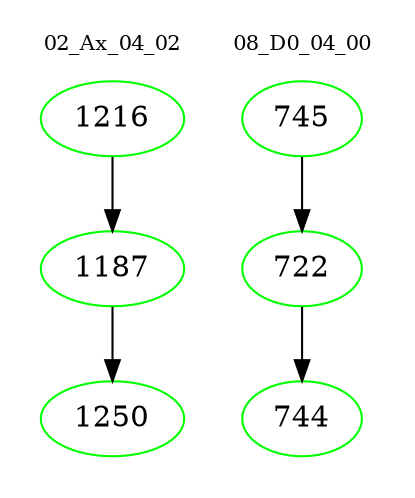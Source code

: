 digraph{
subgraph cluster_0 {
color = white
label = "02_Ax_04_02";
fontsize=10;
T0_1216 [label="1216", color="green"]
T0_1216 -> T0_1187 [color="black"]
T0_1187 [label="1187", color="green"]
T0_1187 -> T0_1250 [color="black"]
T0_1250 [label="1250", color="green"]
}
subgraph cluster_1 {
color = white
label = "08_D0_04_00";
fontsize=10;
T1_745 [label="745", color="green"]
T1_745 -> T1_722 [color="black"]
T1_722 [label="722", color="green"]
T1_722 -> T1_744 [color="black"]
T1_744 [label="744", color="green"]
}
}
